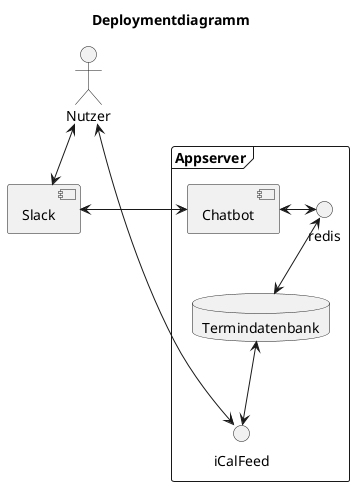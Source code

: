 @startuml

title Deploymentdiagramm

actor Nutzer
component Slack
frame Appserver {
component Chatbot
interface redis
interface iCalFeed
database Termindatenbank
}

Nutzer <--> Slack
Nutzer <--> iCalFeed
Slack <-> Chatbot
Chatbot <-> redis
redis <--> Termindatenbank
Termindatenbank <--> iCalFeed

@enduml
